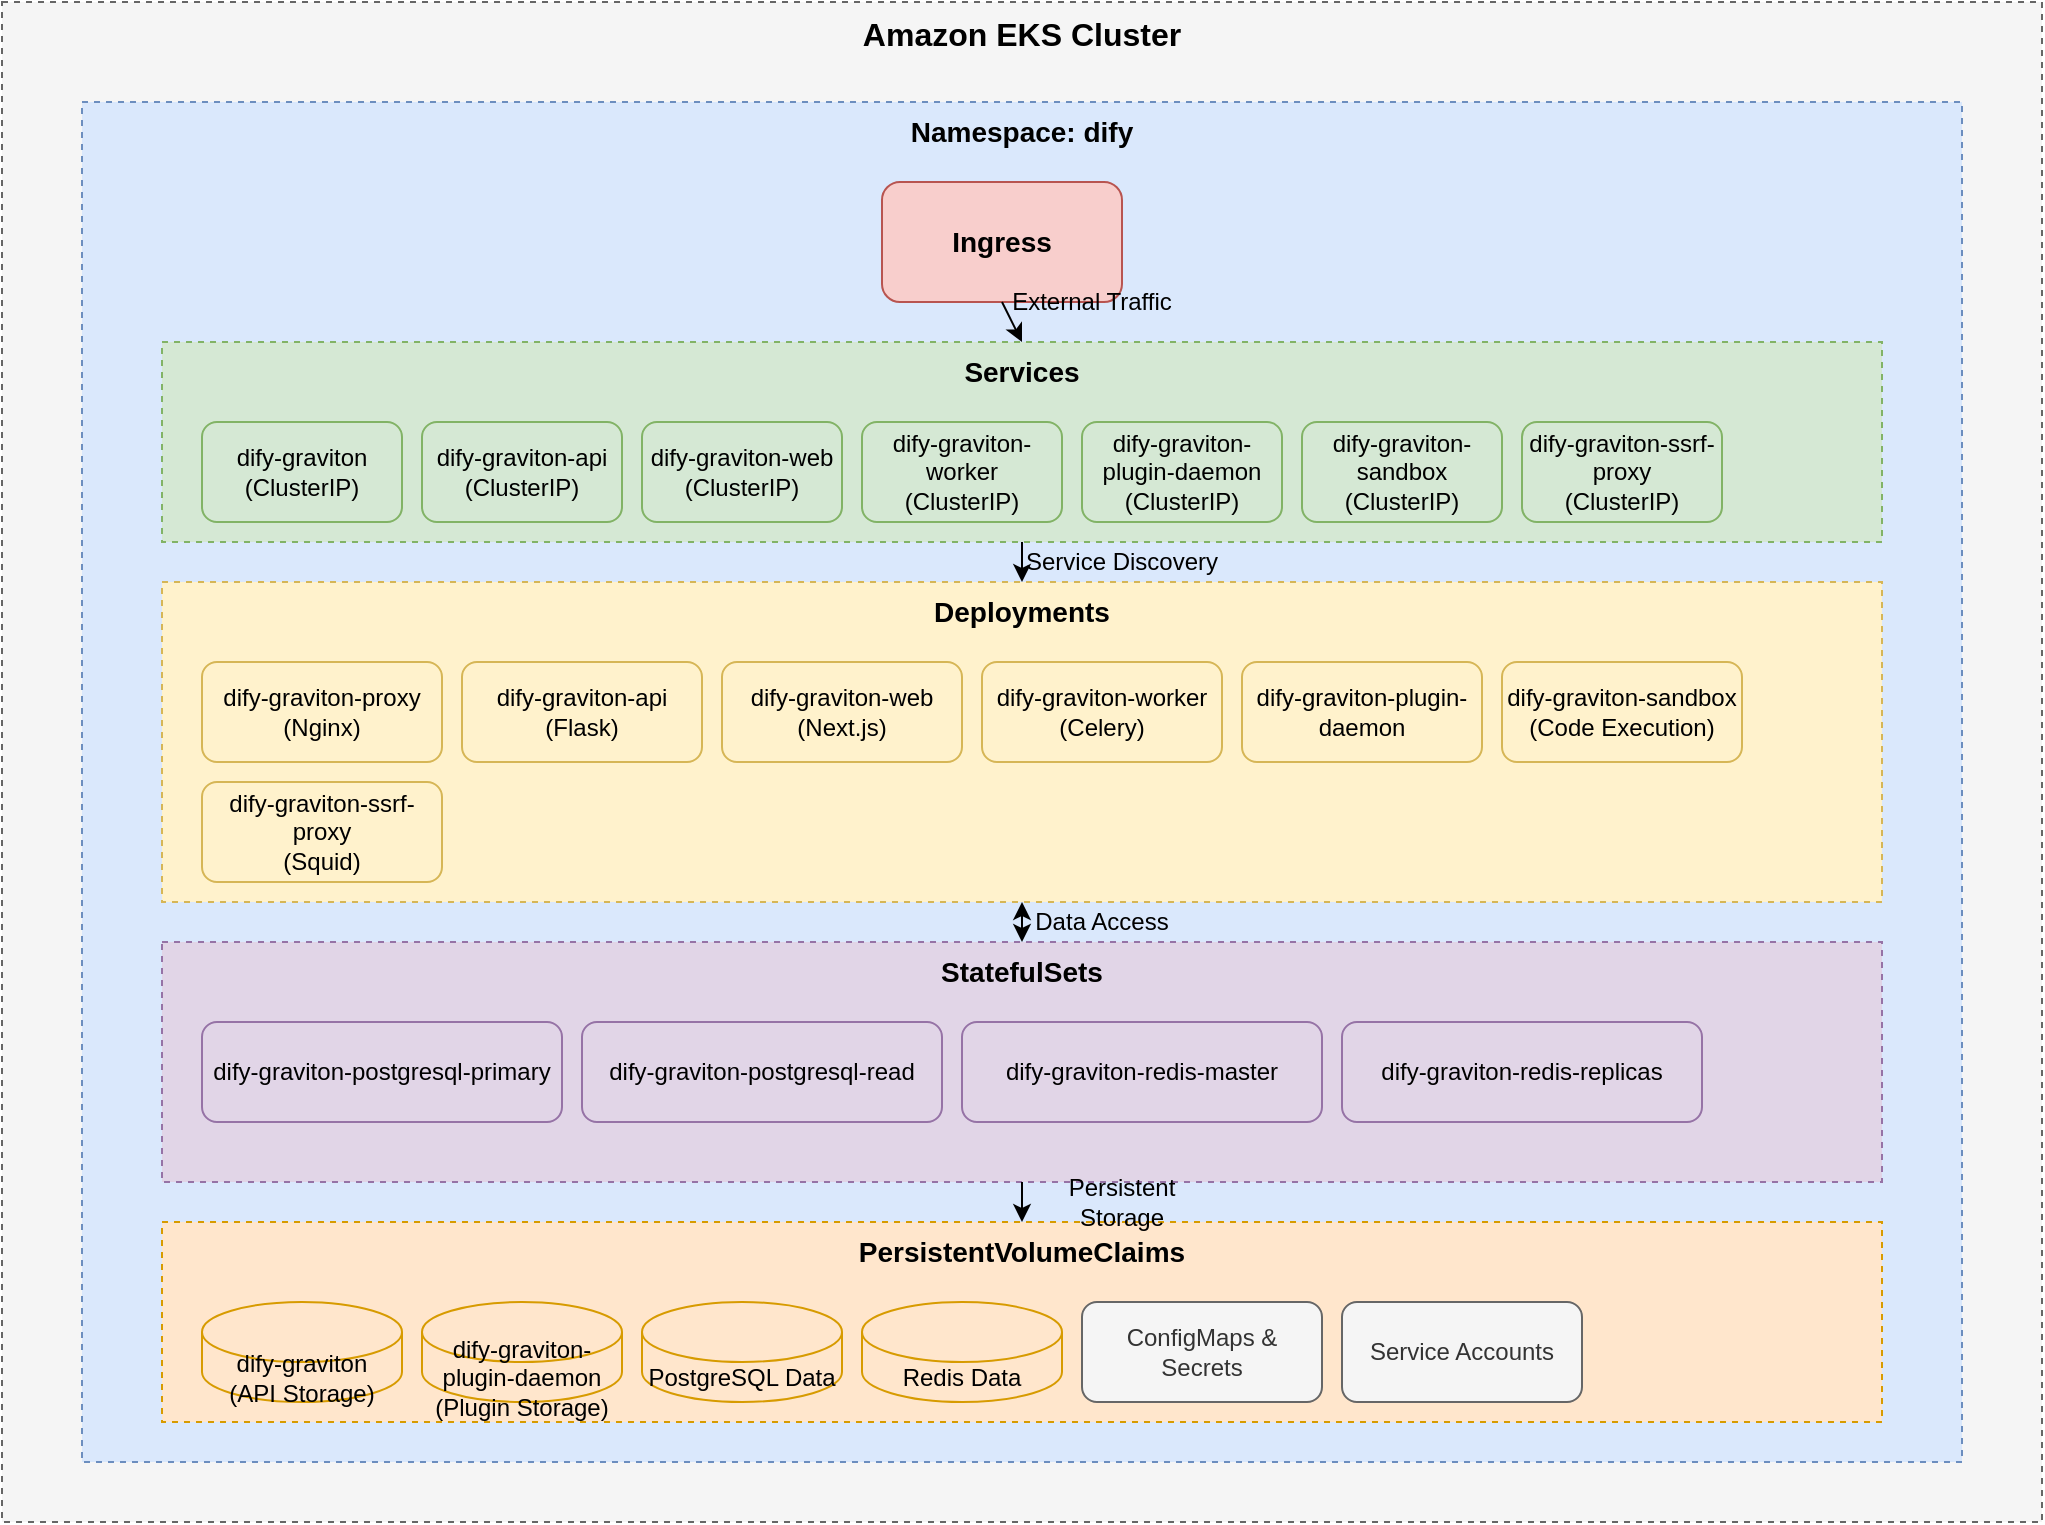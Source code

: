 <mxfile version="22.1.21" type="device">
  <diagram id="dify-kubernetes-architecture" name="Dify Kubernetes Architecture">
    <mxGraphModel dx="1422" dy="762" grid="1" gridSize="10" guides="1" tooltips="1" connect="1" arrows="1" fold="1" page="1" pageScale="1" pageWidth="1100" pageHeight="850" background="#ffffff" math="0" shadow="0">
      <root>
        <mxCell id="0" />
        <mxCell id="1" parent="0" />
        
        <!-- EKS Cluster -->
        <mxCell id="2" value="Amazon EKS Cluster" style="rounded=0;whiteSpace=wrap;html=1;fillColor=#f5f5f5;strokeColor=#666666;verticalAlign=top;fontStyle=1;fontSize=16;dashed=1;" vertex="1" parent="1">
          <mxGeometry x="40" y="40" width="1020" height="760" as="geometry" />
        </mxCell>
        
        <!-- Dify Namespace -->
        <mxCell id="3" value="Namespace: dify" style="rounded=0;whiteSpace=wrap;html=1;fillColor=#dae8fc;strokeColor=#6c8ebf;verticalAlign=top;fontStyle=1;fontSize=14;dashed=1;" vertex="1" parent="1">
          <mxGeometry x="80" y="90" width="940" height="680" as="geometry" />
        </mxCell>
        
        <!-- Ingress -->
        <mxCell id="4" value="Ingress" style="rounded=1;whiteSpace=wrap;html=1;fillColor=#f8cecc;strokeColor=#b85450;fontStyle=1;fontSize=14;" vertex="1" parent="1">
          <mxGeometry x="480" y="130" width="120" height="60" as="geometry" />
        </mxCell>
        
        <!-- Services -->
        <mxCell id="5" value="Services" style="rounded=0;whiteSpace=wrap;html=1;fillColor=#d5e8d4;strokeColor=#82b366;verticalAlign=top;fontStyle=1;fontSize=14;dashed=1;" vertex="1" parent="1">
          <mxGeometry x="120" y="210" width="860" height="100" as="geometry" />
        </mxCell>
        
        <!-- Main Service -->
        <mxCell id="6" value="dify-graviton&#xa;(ClusterIP)" style="rounded=1;whiteSpace=wrap;html=1;fillColor=#d5e8d4;strokeColor=#82b366;fontSize=12;" vertex="1" parent="1">
          <mxGeometry x="140" y="250" width="100" height="50" as="geometry" />
        </mxCell>
        
        <!-- API Service -->
        <mxCell id="7" value="dify-graviton-api&#xa;(ClusterIP)" style="rounded=1;whiteSpace=wrap;html=1;fillColor=#d5e8d4;strokeColor=#82b366;fontSize=12;" vertex="1" parent="1">
          <mxGeometry x="250" y="250" width="100" height="50" as="geometry" />
        </mxCell>
        
        <!-- Web Service -->
        <mxCell id="8" value="dify-graviton-web&#xa;(ClusterIP)" style="rounded=1;whiteSpace=wrap;html=1;fillColor=#d5e8d4;strokeColor=#82b366;fontSize=12;" vertex="1" parent="1">
          <mxGeometry x="360" y="250" width="100" height="50" as="geometry" />
        </mxCell>
        
        <!-- Worker Service -->
        <mxCell id="9" value="dify-graviton-worker&#xa;(ClusterIP)" style="rounded=1;whiteSpace=wrap;html=1;fillColor=#d5e8d4;strokeColor=#82b366;fontSize=12;" vertex="1" parent="1">
          <mxGeometry x="470" y="250" width="100" height="50" as="geometry" />
        </mxCell>
        
        <!-- Plugin Daemon Service -->
        <mxCell id="10" value="dify-graviton-plugin-daemon&#xa;(ClusterIP)" style="rounded=1;whiteSpace=wrap;html=1;fillColor=#d5e8d4;strokeColor=#82b366;fontSize=12;" vertex="1" parent="1">
          <mxGeometry x="580" y="250" width="100" height="50" as="geometry" />
        </mxCell>
        
        <!-- Sandbox Service -->
        <mxCell id="11" value="dify-graviton-sandbox&#xa;(ClusterIP)" style="rounded=1;whiteSpace=wrap;html=1;fillColor=#d5e8d4;strokeColor=#82b366;fontSize=12;" vertex="1" parent="1">
          <mxGeometry x="690" y="250" width="100" height="50" as="geometry" />
        </mxCell>
        
        <!-- SSRF Proxy Service -->
        <mxCell id="12" value="dify-graviton-ssrf-proxy&#xa;(ClusterIP)" style="rounded=1;whiteSpace=wrap;html=1;fillColor=#d5e8d4;strokeColor=#82b366;fontSize=12;" vertex="1" parent="1">
          <mxGeometry x="800" y="250" width="100" height="50" as="geometry" />
        </mxCell>
        
        <!-- Deployments -->
        <mxCell id="13" value="Deployments" style="rounded=0;whiteSpace=wrap;html=1;fillColor=#fff2cc;strokeColor=#d6b656;verticalAlign=top;fontStyle=1;fontSize=14;dashed=1;" vertex="1" parent="1">
          <mxGeometry x="120" y="330" width="860" height="160" as="geometry" />
        </mxCell>
        
        <!-- Proxy Deployment -->
        <mxCell id="14" value="dify-graviton-proxy&#xa;(Nginx)" style="rounded=1;whiteSpace=wrap;html=1;fillColor=#fff2cc;strokeColor=#d6b656;fontSize=12;" vertex="1" parent="1">
          <mxGeometry x="140" y="370" width="120" height="50" as="geometry" />
        </mxCell>
        
        <!-- API Deployment -->
        <mxCell id="15" value="dify-graviton-api&#xa;(Flask)" style="rounded=1;whiteSpace=wrap;html=1;fillColor=#fff2cc;strokeColor=#d6b656;fontSize=12;" vertex="1" parent="1">
          <mxGeometry x="270" y="370" width="120" height="50" as="geometry" />
        </mxCell>
        
        <!-- Web Deployment -->
        <mxCell id="16" value="dify-graviton-web&#xa;(Next.js)" style="rounded=1;whiteSpace=wrap;html=1;fillColor=#fff2cc;strokeColor=#d6b656;fontSize=12;" vertex="1" parent="1">
          <mxGeometry x="400" y="370" width="120" height="50" as="geometry" />
        </mxCell>
        
        <!-- Worker Deployment -->
        <mxCell id="17" value="dify-graviton-worker&#xa;(Celery)" style="rounded=1;whiteSpace=wrap;html=1;fillColor=#fff2cc;strokeColor=#d6b656;fontSize=12;" vertex="1" parent="1">
          <mxGeometry x="530" y="370" width="120" height="50" as="geometry" />
        </mxCell>
        
        <!-- Plugin Daemon Deployment -->
        <mxCell id="18" value="dify-graviton-plugin-daemon" style="rounded=1;whiteSpace=wrap;html=1;fillColor=#fff2cc;strokeColor=#d6b656;fontSize=12;" vertex="1" parent="1">
          <mxGeometry x="660" y="370" width="120" height="50" as="geometry" />
        </mxCell>
        
        <!-- Sandbox Deployment -->
        <mxCell id="19" value="dify-graviton-sandbox&#xa;(Code Execution)" style="rounded=1;whiteSpace=wrap;html=1;fillColor=#fff2cc;strokeColor=#d6b656;fontSize=12;" vertex="1" parent="1">
          <mxGeometry x="790" y="370" width="120" height="50" as="geometry" />
        </mxCell>
        
        <!-- SSRF Proxy Deployment -->
        <mxCell id="20" value="dify-graviton-ssrf-proxy&#xa;(Squid)" style="rounded=1;whiteSpace=wrap;html=1;fillColor=#fff2cc;strokeColor=#d6b656;fontSize=12;" vertex="1" parent="1">
          <mxGeometry x="140" y="430" width="120" height="50" as="geometry" />
        </mxCell>
        
        <!-- StatefulSets -->
        <mxCell id="21" value="StatefulSets" style="rounded=0;whiteSpace=wrap;html=1;fillColor=#e1d5e7;strokeColor=#9673a6;verticalAlign=top;fontStyle=1;fontSize=14;dashed=1;" vertex="1" parent="1">
          <mxGeometry x="120" y="510" width="860" height="120" as="geometry" />
        </mxCell>
        
        <!-- PostgreSQL Primary -->
        <mxCell id="22" value="dify-graviton-postgresql-primary" style="rounded=1;whiteSpace=wrap;html=1;fillColor=#e1d5e7;strokeColor=#9673a6;fontSize=12;" vertex="1" parent="1">
          <mxGeometry x="140" y="550" width="180" height="50" as="geometry" />
        </mxCell>
        
        <!-- PostgreSQL Read -->
        <mxCell id="23" value="dify-graviton-postgresql-read" style="rounded=1;whiteSpace=wrap;html=1;fillColor=#e1d5e7;strokeColor=#9673a6;fontSize=12;" vertex="1" parent="1">
          <mxGeometry x="330" y="550" width="180" height="50" as="geometry" />
        </mxCell>
        
        <!-- Redis Master -->
        <mxCell id="24" value="dify-graviton-redis-master" style="rounded=1;whiteSpace=wrap;html=1;fillColor=#e1d5e7;strokeColor=#9673a6;fontSize=12;" vertex="1" parent="1">
          <mxGeometry x="520" y="550" width="180" height="50" as="geometry" />
        </mxCell>
        
        <!-- Redis Replicas -->
        <mxCell id="25" value="dify-graviton-redis-replicas" style="rounded=1;whiteSpace=wrap;html=1;fillColor=#e1d5e7;strokeColor=#9673a6;fontSize=12;" vertex="1" parent="1">
          <mxGeometry x="710" y="550" width="180" height="50" as="geometry" />
        </mxCell>
        
        <!-- PersistentVolumeClaims -->
        <mxCell id="26" value="PersistentVolumeClaims" style="rounded=0;whiteSpace=wrap;html=1;fillColor=#ffe6cc;strokeColor=#d79b00;verticalAlign=top;fontStyle=1;fontSize=14;dashed=1;" vertex="1" parent="1">
          <mxGeometry x="120" y="650" width="860" height="100" as="geometry" />
        </mxCell>
        
        <!-- API PVC -->
        <mxCell id="27" value="dify-graviton&#xa;(API Storage)" style="shape=cylinder3;whiteSpace=wrap;html=1;boundedLbl=1;backgroundOutline=1;size=15;fillColor=#ffe6cc;strokeColor=#d79b00;fontSize=12;" vertex="1" parent="1">
          <mxGeometry x="140" y="690" width="100" height="50" as="geometry" />
        </mxCell>
        
        <!-- Plugin Daemon PVC -->
        <mxCell id="28" value="dify-graviton-plugin-daemon&#xa;(Plugin Storage)" style="shape=cylinder3;whiteSpace=wrap;html=1;boundedLbl=1;backgroundOutline=1;size=15;fillColor=#ffe6cc;strokeColor=#d79b00;fontSize=12;" vertex="1" parent="1">
          <mxGeometry x="250" y="690" width="100" height="50" as="geometry" />
        </mxCell>
        
        <!-- PostgreSQL PVC -->
        <mxCell id="29" value="PostgreSQL Data" style="shape=cylinder3;whiteSpace=wrap;html=1;boundedLbl=1;backgroundOutline=1;size=15;fillColor=#ffe6cc;strokeColor=#d79b00;fontSize=12;" vertex="1" parent="1">
          <mxGeometry x="360" y="690" width="100" height="50" as="geometry" />
        </mxCell>
        
        <!-- Redis PVC -->
        <mxCell id="30" value="Redis Data" style="shape=cylinder3;whiteSpace=wrap;html=1;boundedLbl=1;backgroundOutline=1;size=15;fillColor=#ffe6cc;strokeColor=#d79b00;fontSize=12;" vertex="1" parent="1">
          <mxGeometry x="470" y="690" width="100" height="50" as="geometry" />
        </mxCell>
        
        <!-- ConfigMaps and Secrets -->
        <mxCell id="31" value="ConfigMaps &amp; Secrets" style="rounded=1;whiteSpace=wrap;html=1;fillColor=#f5f5f5;strokeColor=#666666;fontSize=12;fontColor=#333333;" vertex="1" parent="1">
          <mxGeometry x="580" y="690" width="120" height="50" as="geometry" />
        </mxCell>
        
        <!-- Service Accounts -->
        <mxCell id="32" value="Service Accounts" style="rounded=1;whiteSpace=wrap;html=1;fillColor=#f5f5f5;strokeColor=#666666;fontSize=12;fontColor=#333333;" vertex="1" parent="1">
          <mxGeometry x="710" y="690" width="120" height="50" as="geometry" />
        </mxCell>
        
        <!-- Connections -->
        <!-- Ingress to Main Service -->
        <mxCell id="33" value="" style="endArrow=classic;html=1;rounded=0;exitX=0.5;exitY=1;exitDx=0;exitDy=0;entryX=0.5;entryY=0;entryDx=0;entryDy=0;" edge="1" parent="1" source="4" target="5">
          <mxGeometry width="50" height="50" relative="1" as="geometry">
            <mxPoint x="520" y="410" as="sourcePoint" />
            <mxPoint x="570" y="360" as="targetPoint" />
          </mxGeometry>
        </mxCell>
        
        <!-- Services to Deployments -->
        <mxCell id="34" value="" style="endArrow=classic;html=1;rounded=0;exitX=0.5;exitY=1;exitDx=0;exitDy=0;entryX=0.5;entryY=0;entryDx=0;entryDy=0;" edge="1" parent="1" source="5" target="13">
          <mxGeometry width="50" height="50" relative="1" as="geometry">
            <mxPoint x="520" y="410" as="sourcePoint" />
            <mxPoint x="570" y="360" as="targetPoint" />
          </mxGeometry>
        </mxCell>
        
        <!-- Deployments to StatefulSets -->
        <mxCell id="35" value="" style="endArrow=classic;startArrow=classic;html=1;rounded=0;exitX=0.5;exitY=1;exitDx=0;exitDy=0;entryX=0.5;entryY=0;entryDx=0;entryDy=0;" edge="1" parent="1" source="13" target="21">
          <mxGeometry width="50" height="50" relative="1" as="geometry">
            <mxPoint x="520" y="410" as="sourcePoint" />
            <mxPoint x="570" y="360" as="targetPoint" />
          </mxGeometry>
        </mxCell>
        
        <!-- StatefulSets to PVCs -->
        <mxCell id="36" value="" style="endArrow=classic;html=1;rounded=0;exitX=0.5;exitY=1;exitDx=0;exitDy=0;entryX=0.5;entryY=0;entryDx=0;entryDy=0;" edge="1" parent="1" source="21" target="26">
          <mxGeometry width="50" height="50" relative="1" as="geometry">
            <mxPoint x="520" y="410" as="sourcePoint" />
            <mxPoint x="570" y="360" as="targetPoint" />
          </mxGeometry>
        </mxCell>
        
        <!-- Labels -->
        <mxCell id="37" value="External Traffic" style="text;html=1;strokeColor=none;fillColor=none;align=center;verticalAlign=middle;whiteSpace=wrap;rounded=0;fontSize=12;" vertex="1" parent="1">
          <mxGeometry x="540" y="180" width="90" height="20" as="geometry" />
        </mxCell>
        
        <mxCell id="38" value="Service Discovery" style="text;html=1;strokeColor=none;fillColor=none;align=center;verticalAlign=middle;whiteSpace=wrap;rounded=0;fontSize=12;" vertex="1" parent="1">
          <mxGeometry x="550" y="310" width="100" height="20" as="geometry" />
        </mxCell>
        
        <mxCell id="39" value="Data Access" style="text;html=1;strokeColor=none;fillColor=none;align=center;verticalAlign=middle;whiteSpace=wrap;rounded=0;fontSize=12;" vertex="1" parent="1">
          <mxGeometry x="550" y="490" width="80" height="20" as="geometry" />
        </mxCell>
        
        <mxCell id="40" value="Persistent Storage" style="text;html=1;strokeColor=none;fillColor=none;align=center;verticalAlign=middle;whiteSpace=wrap;rounded=0;fontSize=12;" vertex="1" parent="1">
          <mxGeometry x="550" y="630" width="100" height="20" as="geometry" />
        </mxCell>
      </root>
    </mxGraphModel>
  </diagram>
</mxfile>
